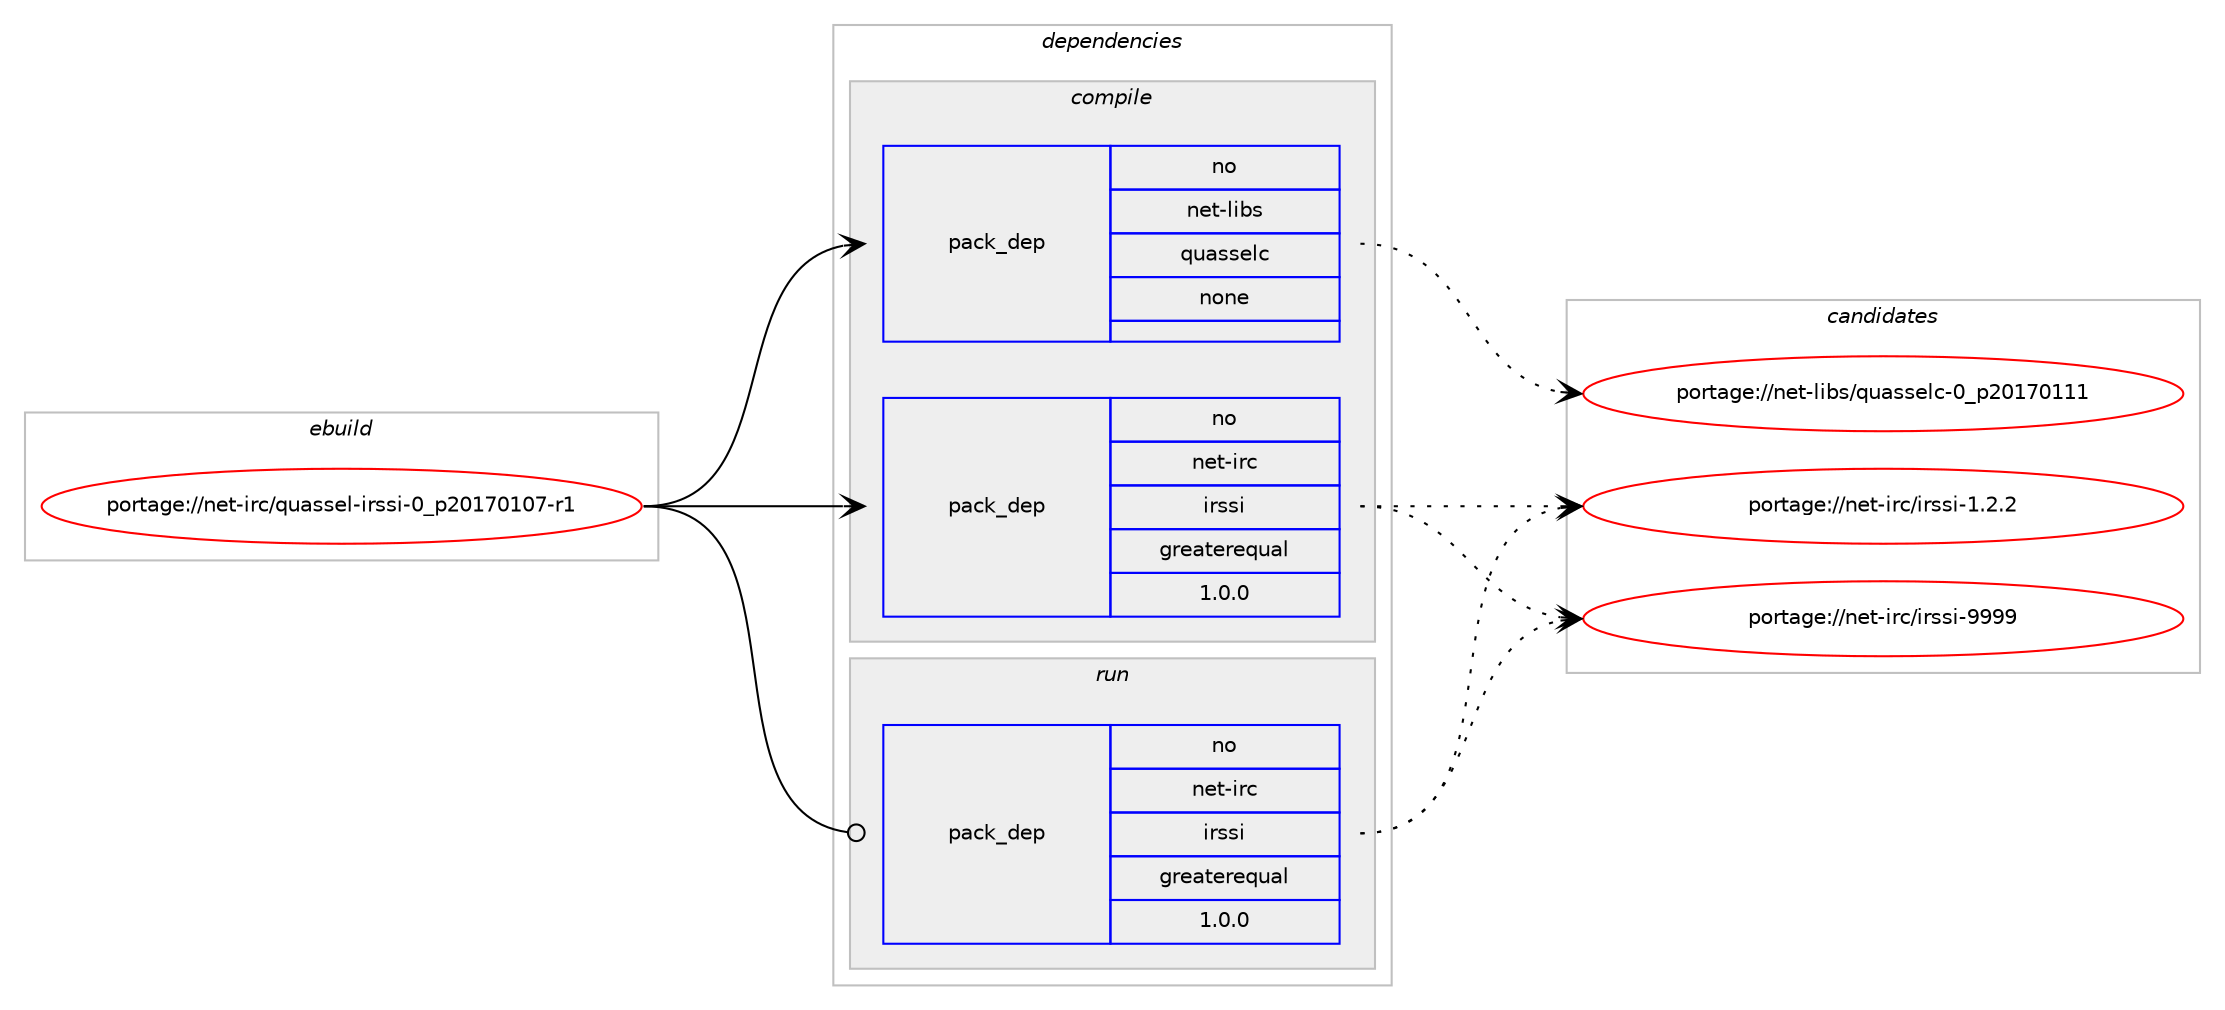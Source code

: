 digraph prolog {

# *************
# Graph options
# *************

newrank=true;
concentrate=true;
compound=true;
graph [rankdir=LR,fontname=Helvetica,fontsize=10,ranksep=1.5];#, ranksep=2.5, nodesep=0.2];
edge  [arrowhead=vee];
node  [fontname=Helvetica,fontsize=10];

# **********
# The ebuild
# **********

subgraph cluster_leftcol {
color=gray;
rank=same;
label=<<i>ebuild</i>>;
id [label="portage://net-irc/quassel-irssi-0_p20170107-r1", color=red, width=4, href="../net-irc/quassel-irssi-0_p20170107-r1.svg"];
}

# ****************
# The dependencies
# ****************

subgraph cluster_midcol {
color=gray;
label=<<i>dependencies</i>>;
subgraph cluster_compile {
fillcolor="#eeeeee";
style=filled;
label=<<i>compile</i>>;
subgraph pack108909 {
dependency142020 [label=<<TABLE BORDER="0" CELLBORDER="1" CELLSPACING="0" CELLPADDING="4" WIDTH="220"><TR><TD ROWSPAN="6" CELLPADDING="30">pack_dep</TD></TR><TR><TD WIDTH="110">no</TD></TR><TR><TD>net-irc</TD></TR><TR><TD>irssi</TD></TR><TR><TD>greaterequal</TD></TR><TR><TD>1.0.0</TD></TR></TABLE>>, shape=none, color=blue];
}
id:e -> dependency142020:w [weight=20,style="solid",arrowhead="vee"];
subgraph pack108910 {
dependency142021 [label=<<TABLE BORDER="0" CELLBORDER="1" CELLSPACING="0" CELLPADDING="4" WIDTH="220"><TR><TD ROWSPAN="6" CELLPADDING="30">pack_dep</TD></TR><TR><TD WIDTH="110">no</TD></TR><TR><TD>net-libs</TD></TR><TR><TD>quasselc</TD></TR><TR><TD>none</TD></TR><TR><TD></TD></TR></TABLE>>, shape=none, color=blue];
}
id:e -> dependency142021:w [weight=20,style="solid",arrowhead="vee"];
}
subgraph cluster_compileandrun {
fillcolor="#eeeeee";
style=filled;
label=<<i>compile and run</i>>;
}
subgraph cluster_run {
fillcolor="#eeeeee";
style=filled;
label=<<i>run</i>>;
subgraph pack108911 {
dependency142022 [label=<<TABLE BORDER="0" CELLBORDER="1" CELLSPACING="0" CELLPADDING="4" WIDTH="220"><TR><TD ROWSPAN="6" CELLPADDING="30">pack_dep</TD></TR><TR><TD WIDTH="110">no</TD></TR><TR><TD>net-irc</TD></TR><TR><TD>irssi</TD></TR><TR><TD>greaterequal</TD></TR><TR><TD>1.0.0</TD></TR></TABLE>>, shape=none, color=blue];
}
id:e -> dependency142022:w [weight=20,style="solid",arrowhead="odot"];
}
}

# **************
# The candidates
# **************

subgraph cluster_choices {
rank=same;
color=gray;
label=<<i>candidates</i>>;

subgraph choice108909 {
color=black;
nodesep=1;
choice1101011164510511499471051141151151054557575757 [label="portage://net-irc/irssi-9999", color=red, width=4,href="../net-irc/irssi-9999.svg"];
choice110101116451051149947105114115115105454946504650 [label="portage://net-irc/irssi-1.2.2", color=red, width=4,href="../net-irc/irssi-1.2.2.svg"];
dependency142020:e -> choice1101011164510511499471051141151151054557575757:w [style=dotted,weight="100"];
dependency142020:e -> choice110101116451051149947105114115115105454946504650:w [style=dotted,weight="100"];
}
subgraph choice108910 {
color=black;
nodesep=1;
choice11010111645108105981154711311797115115101108994548951125048495548494949 [label="portage://net-libs/quasselc-0_p20170111", color=red, width=4,href="../net-libs/quasselc-0_p20170111.svg"];
dependency142021:e -> choice11010111645108105981154711311797115115101108994548951125048495548494949:w [style=dotted,weight="100"];
}
subgraph choice108911 {
color=black;
nodesep=1;
choice1101011164510511499471051141151151054557575757 [label="portage://net-irc/irssi-9999", color=red, width=4,href="../net-irc/irssi-9999.svg"];
choice110101116451051149947105114115115105454946504650 [label="portage://net-irc/irssi-1.2.2", color=red, width=4,href="../net-irc/irssi-1.2.2.svg"];
dependency142022:e -> choice1101011164510511499471051141151151054557575757:w [style=dotted,weight="100"];
dependency142022:e -> choice110101116451051149947105114115115105454946504650:w [style=dotted,weight="100"];
}
}

}
